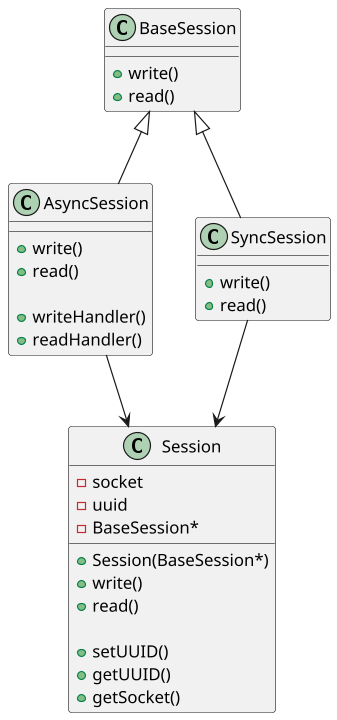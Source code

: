 @startuml SimpleRPC_Class_Architecture_Session

scale 1280 width
scale 720 height

class BaseSession {
  {method} +write()
  {method} +read()
}

class AsyncSession {
  {method} +write()
  {method} +read()

  {method} +writeHandler()
  {method} +readHandler()
}

class SyncSession {
  {method} +write()
  {method} +read()
}

class Session {
  {field} -socket
  {field} -uuid
  {field} -BaseSession*

  {method} +Session(BaseSession*)
  {method} +write()
  {method} +read()
  
  {method} +setUUID()
  {method} +getUUID()
  {method} +getSocket()
}

BaseSession <|-down- AsyncSession
BaseSession <|-down- SyncSession

SyncSession -down-> Session
AsyncSession -down-> Session

@enduml